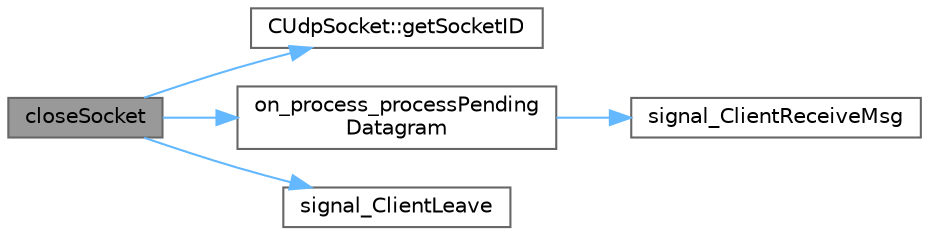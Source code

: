 digraph "closeSocket"
{
 // LATEX_PDF_SIZE
  bgcolor="transparent";
  edge [fontname=Helvetica,fontsize=10,labelfontname=Helvetica,labelfontsize=10];
  node [fontname=Helvetica,fontsize=10,shape=box,height=0.2,width=0.4];
  rankdir="LR";
  Node1 [id="Node000001",label="closeSocket",height=0.2,width=0.4,color="gray40", fillcolor="grey60", style="filled", fontcolor="black",tooltip="关闭指定的socket"];
  Node1 -> Node2 [id="edge1_Node000001_Node000002",color="steelblue1",style="solid",tooltip=" "];
  Node2 [id="Node000002",label="CUdpSocket::getSocketID",height=0.2,width=0.4,color="grey40", fillcolor="white", style="filled",URL="$class_c_udp_socket.html#ab41b608c568c2fa45b8affd16eac07fb",tooltip="得到SocketID"];
  Node1 -> Node3 [id="edge2_Node000001_Node000003",color="steelblue1",style="solid",tooltip=" "];
  Node3 [id="Node000003",label="on_process_processPending\lDatagram",height=0.2,width=0.4,color="grey40", fillcolor="white", style="filled",URL="$class_c_udp_server.html#a32c8ff0163e2fe2ee870c8f06e08357a",tooltip=" "];
  Node3 -> Node4 [id="edge3_Node000003_Node000004",color="steelblue1",style="solid",tooltip=" "];
  Node4 [id="Node000004",label="signal_ClientReceiveMsg",height=0.2,width=0.4,color="grey40", fillcolor="white", style="filled",URL="$class_c_udp_server.html#a70b6a87619fc596b1fdb3b32dc499a50",tooltip="处理收到的客户端信息"];
  Node1 -> Node5 [id="edge4_Node000001_Node000005",color="steelblue1",style="solid",tooltip=" "];
  Node5 [id="Node000005",label="signal_ClientLeave",height=0.2,width=0.4,color="grey40", fillcolor="white", style="filled",URL="$class_c_udp_server.html#a3a139157875282d58cc94d5d22fbac2f",tooltip="处理一个客户端离开"];
}
